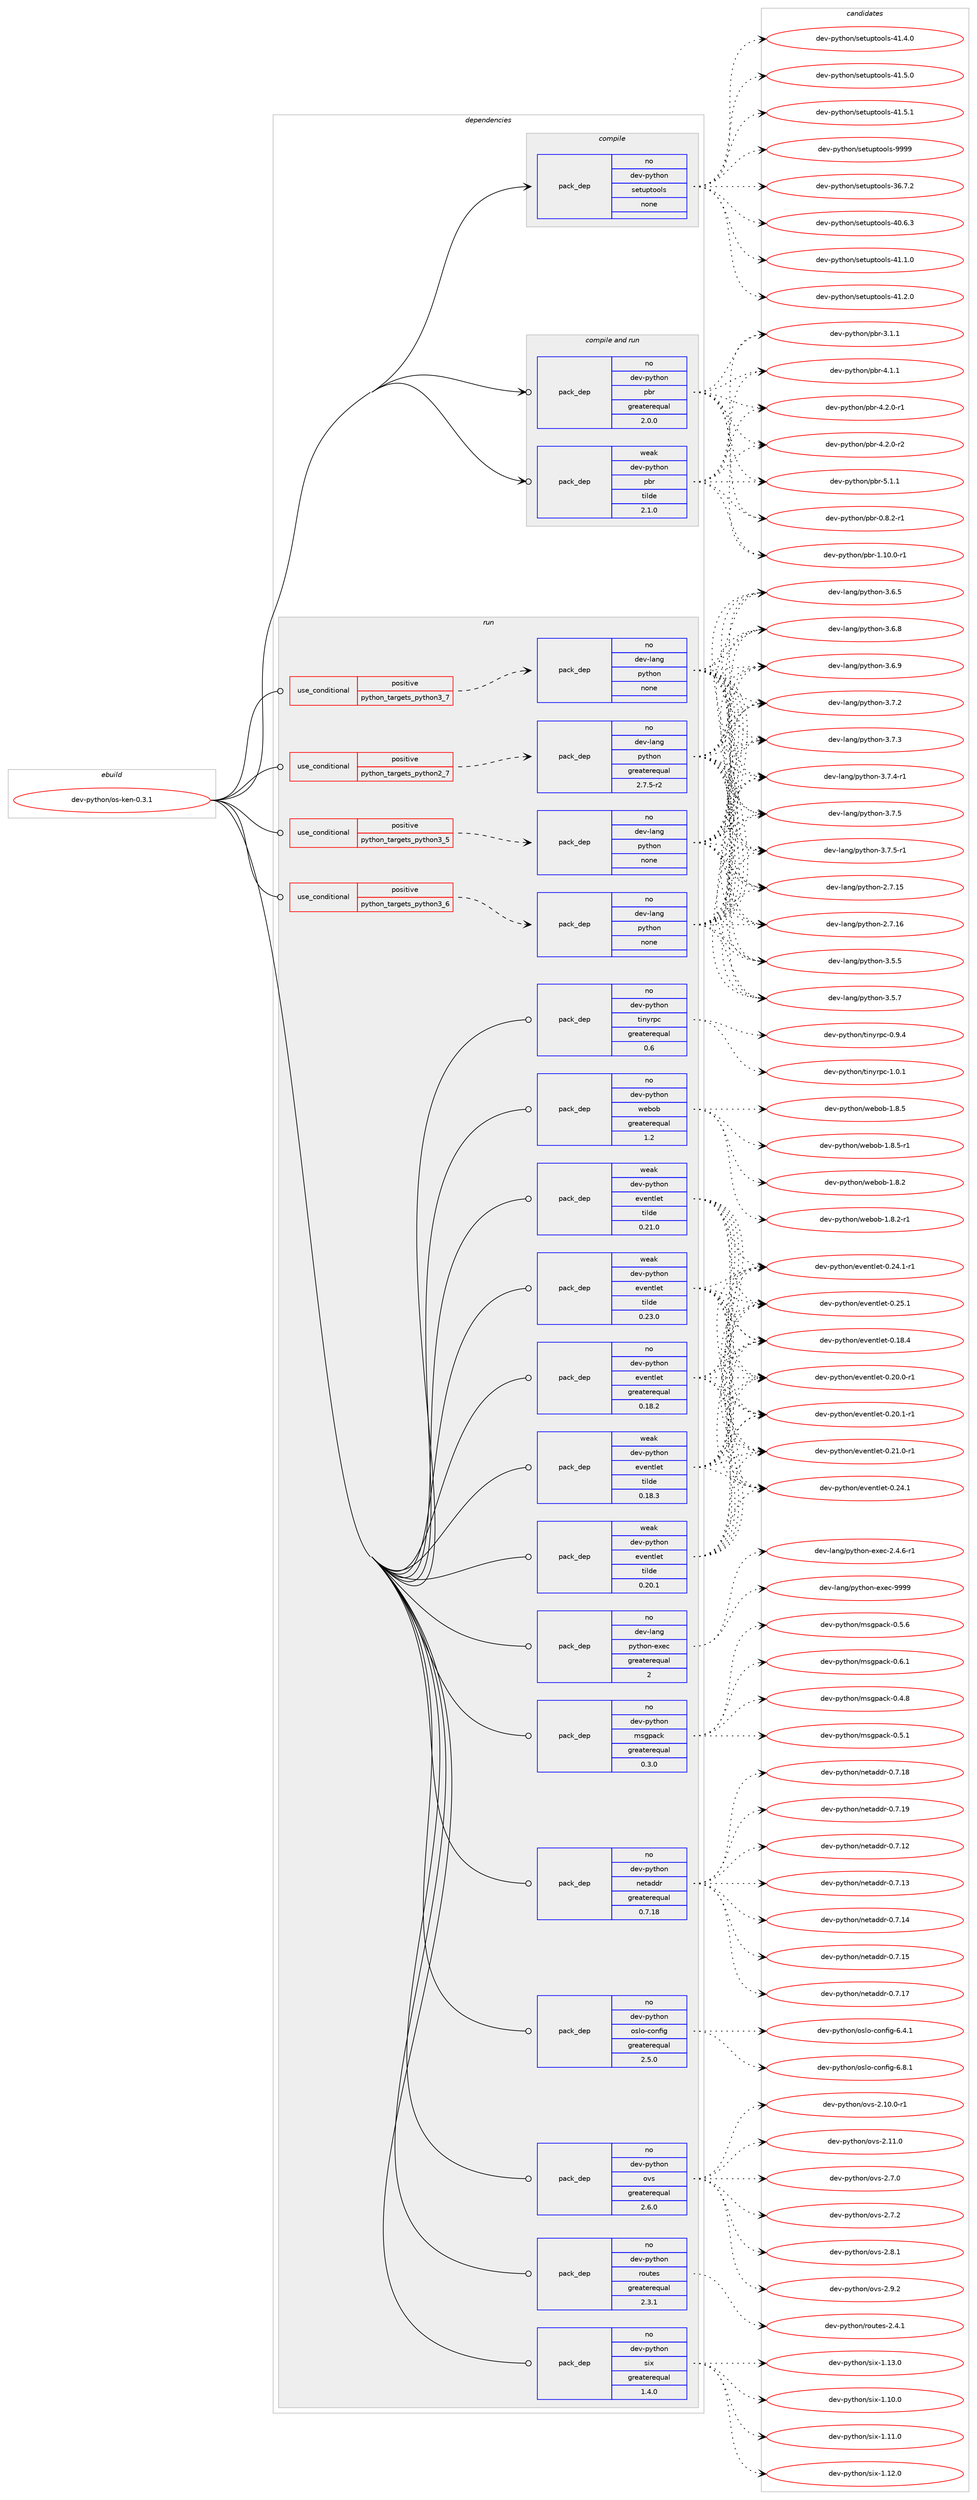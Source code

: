 digraph prolog {

# *************
# Graph options
# *************

newrank=true;
concentrate=true;
compound=true;
graph [rankdir=LR,fontname=Helvetica,fontsize=10,ranksep=1.5];#, ranksep=2.5, nodesep=0.2];
edge  [arrowhead=vee];
node  [fontname=Helvetica,fontsize=10];

# **********
# The ebuild
# **********

subgraph cluster_leftcol {
color=gray;
rank=same;
label=<<i>ebuild</i>>;
id [label="dev-python/os-ken-0.3.1", color=red, width=4, href="../dev-python/os-ken-0.3.1.svg"];
}

# ****************
# The dependencies
# ****************

subgraph cluster_midcol {
color=gray;
label=<<i>dependencies</i>>;
subgraph cluster_compile {
fillcolor="#eeeeee";
style=filled;
label=<<i>compile</i>>;
subgraph pack462774 {
dependency618218 [label=<<TABLE BORDER="0" CELLBORDER="1" CELLSPACING="0" CELLPADDING="4" WIDTH="220"><TR><TD ROWSPAN="6" CELLPADDING="30">pack_dep</TD></TR><TR><TD WIDTH="110">no</TD></TR><TR><TD>dev-python</TD></TR><TR><TD>setuptools</TD></TR><TR><TD>none</TD></TR><TR><TD></TD></TR></TABLE>>, shape=none, color=blue];
}
id:e -> dependency618218:w [weight=20,style="solid",arrowhead="vee"];
}
subgraph cluster_compileandrun {
fillcolor="#eeeeee";
style=filled;
label=<<i>compile and run</i>>;
subgraph pack462775 {
dependency618219 [label=<<TABLE BORDER="0" CELLBORDER="1" CELLSPACING="0" CELLPADDING="4" WIDTH="220"><TR><TD ROWSPAN="6" CELLPADDING="30">pack_dep</TD></TR><TR><TD WIDTH="110">no</TD></TR><TR><TD>dev-python</TD></TR><TR><TD>pbr</TD></TR><TR><TD>greaterequal</TD></TR><TR><TD>2.0.0</TD></TR></TABLE>>, shape=none, color=blue];
}
id:e -> dependency618219:w [weight=20,style="solid",arrowhead="odotvee"];
subgraph pack462776 {
dependency618220 [label=<<TABLE BORDER="0" CELLBORDER="1" CELLSPACING="0" CELLPADDING="4" WIDTH="220"><TR><TD ROWSPAN="6" CELLPADDING="30">pack_dep</TD></TR><TR><TD WIDTH="110">weak</TD></TR><TR><TD>dev-python</TD></TR><TR><TD>pbr</TD></TR><TR><TD>tilde</TD></TR><TR><TD>2.1.0</TD></TR></TABLE>>, shape=none, color=blue];
}
id:e -> dependency618220:w [weight=20,style="solid",arrowhead="odotvee"];
}
subgraph cluster_run {
fillcolor="#eeeeee";
style=filled;
label=<<i>run</i>>;
subgraph cond143636 {
dependency618221 [label=<<TABLE BORDER="0" CELLBORDER="1" CELLSPACING="0" CELLPADDING="4"><TR><TD ROWSPAN="3" CELLPADDING="10">use_conditional</TD></TR><TR><TD>positive</TD></TR><TR><TD>python_targets_python2_7</TD></TR></TABLE>>, shape=none, color=red];
subgraph pack462777 {
dependency618222 [label=<<TABLE BORDER="0" CELLBORDER="1" CELLSPACING="0" CELLPADDING="4" WIDTH="220"><TR><TD ROWSPAN="6" CELLPADDING="30">pack_dep</TD></TR><TR><TD WIDTH="110">no</TD></TR><TR><TD>dev-lang</TD></TR><TR><TD>python</TD></TR><TR><TD>greaterequal</TD></TR><TR><TD>2.7.5-r2</TD></TR></TABLE>>, shape=none, color=blue];
}
dependency618221:e -> dependency618222:w [weight=20,style="dashed",arrowhead="vee"];
}
id:e -> dependency618221:w [weight=20,style="solid",arrowhead="odot"];
subgraph cond143637 {
dependency618223 [label=<<TABLE BORDER="0" CELLBORDER="1" CELLSPACING="0" CELLPADDING="4"><TR><TD ROWSPAN="3" CELLPADDING="10">use_conditional</TD></TR><TR><TD>positive</TD></TR><TR><TD>python_targets_python3_5</TD></TR></TABLE>>, shape=none, color=red];
subgraph pack462778 {
dependency618224 [label=<<TABLE BORDER="0" CELLBORDER="1" CELLSPACING="0" CELLPADDING="4" WIDTH="220"><TR><TD ROWSPAN="6" CELLPADDING="30">pack_dep</TD></TR><TR><TD WIDTH="110">no</TD></TR><TR><TD>dev-lang</TD></TR><TR><TD>python</TD></TR><TR><TD>none</TD></TR><TR><TD></TD></TR></TABLE>>, shape=none, color=blue];
}
dependency618223:e -> dependency618224:w [weight=20,style="dashed",arrowhead="vee"];
}
id:e -> dependency618223:w [weight=20,style="solid",arrowhead="odot"];
subgraph cond143638 {
dependency618225 [label=<<TABLE BORDER="0" CELLBORDER="1" CELLSPACING="0" CELLPADDING="4"><TR><TD ROWSPAN="3" CELLPADDING="10">use_conditional</TD></TR><TR><TD>positive</TD></TR><TR><TD>python_targets_python3_6</TD></TR></TABLE>>, shape=none, color=red];
subgraph pack462779 {
dependency618226 [label=<<TABLE BORDER="0" CELLBORDER="1" CELLSPACING="0" CELLPADDING="4" WIDTH="220"><TR><TD ROWSPAN="6" CELLPADDING="30">pack_dep</TD></TR><TR><TD WIDTH="110">no</TD></TR><TR><TD>dev-lang</TD></TR><TR><TD>python</TD></TR><TR><TD>none</TD></TR><TR><TD></TD></TR></TABLE>>, shape=none, color=blue];
}
dependency618225:e -> dependency618226:w [weight=20,style="dashed",arrowhead="vee"];
}
id:e -> dependency618225:w [weight=20,style="solid",arrowhead="odot"];
subgraph cond143639 {
dependency618227 [label=<<TABLE BORDER="0" CELLBORDER="1" CELLSPACING="0" CELLPADDING="4"><TR><TD ROWSPAN="3" CELLPADDING="10">use_conditional</TD></TR><TR><TD>positive</TD></TR><TR><TD>python_targets_python3_7</TD></TR></TABLE>>, shape=none, color=red];
subgraph pack462780 {
dependency618228 [label=<<TABLE BORDER="0" CELLBORDER="1" CELLSPACING="0" CELLPADDING="4" WIDTH="220"><TR><TD ROWSPAN="6" CELLPADDING="30">pack_dep</TD></TR><TR><TD WIDTH="110">no</TD></TR><TR><TD>dev-lang</TD></TR><TR><TD>python</TD></TR><TR><TD>none</TD></TR><TR><TD></TD></TR></TABLE>>, shape=none, color=blue];
}
dependency618227:e -> dependency618228:w [weight=20,style="dashed",arrowhead="vee"];
}
id:e -> dependency618227:w [weight=20,style="solid",arrowhead="odot"];
subgraph pack462781 {
dependency618229 [label=<<TABLE BORDER="0" CELLBORDER="1" CELLSPACING="0" CELLPADDING="4" WIDTH="220"><TR><TD ROWSPAN="6" CELLPADDING="30">pack_dep</TD></TR><TR><TD WIDTH="110">no</TD></TR><TR><TD>dev-lang</TD></TR><TR><TD>python-exec</TD></TR><TR><TD>greaterequal</TD></TR><TR><TD>2</TD></TR></TABLE>>, shape=none, color=blue];
}
id:e -> dependency618229:w [weight=20,style="solid",arrowhead="odot"];
subgraph pack462782 {
dependency618230 [label=<<TABLE BORDER="0" CELLBORDER="1" CELLSPACING="0" CELLPADDING="4" WIDTH="220"><TR><TD ROWSPAN="6" CELLPADDING="30">pack_dep</TD></TR><TR><TD WIDTH="110">no</TD></TR><TR><TD>dev-python</TD></TR><TR><TD>eventlet</TD></TR><TR><TD>greaterequal</TD></TR><TR><TD>0.18.2</TD></TR></TABLE>>, shape=none, color=blue];
}
id:e -> dependency618230:w [weight=20,style="solid",arrowhead="odot"];
subgraph pack462783 {
dependency618231 [label=<<TABLE BORDER="0" CELLBORDER="1" CELLSPACING="0" CELLPADDING="4" WIDTH="220"><TR><TD ROWSPAN="6" CELLPADDING="30">pack_dep</TD></TR><TR><TD WIDTH="110">no</TD></TR><TR><TD>dev-python</TD></TR><TR><TD>msgpack</TD></TR><TR><TD>greaterequal</TD></TR><TR><TD>0.3.0</TD></TR></TABLE>>, shape=none, color=blue];
}
id:e -> dependency618231:w [weight=20,style="solid",arrowhead="odot"];
subgraph pack462784 {
dependency618232 [label=<<TABLE BORDER="0" CELLBORDER="1" CELLSPACING="0" CELLPADDING="4" WIDTH="220"><TR><TD ROWSPAN="6" CELLPADDING="30">pack_dep</TD></TR><TR><TD WIDTH="110">no</TD></TR><TR><TD>dev-python</TD></TR><TR><TD>netaddr</TD></TR><TR><TD>greaterequal</TD></TR><TR><TD>0.7.18</TD></TR></TABLE>>, shape=none, color=blue];
}
id:e -> dependency618232:w [weight=20,style="solid",arrowhead="odot"];
subgraph pack462785 {
dependency618233 [label=<<TABLE BORDER="0" CELLBORDER="1" CELLSPACING="0" CELLPADDING="4" WIDTH="220"><TR><TD ROWSPAN="6" CELLPADDING="30">pack_dep</TD></TR><TR><TD WIDTH="110">no</TD></TR><TR><TD>dev-python</TD></TR><TR><TD>oslo-config</TD></TR><TR><TD>greaterequal</TD></TR><TR><TD>2.5.0</TD></TR></TABLE>>, shape=none, color=blue];
}
id:e -> dependency618233:w [weight=20,style="solid",arrowhead="odot"];
subgraph pack462786 {
dependency618234 [label=<<TABLE BORDER="0" CELLBORDER="1" CELLSPACING="0" CELLPADDING="4" WIDTH="220"><TR><TD ROWSPAN="6" CELLPADDING="30">pack_dep</TD></TR><TR><TD WIDTH="110">no</TD></TR><TR><TD>dev-python</TD></TR><TR><TD>ovs</TD></TR><TR><TD>greaterequal</TD></TR><TR><TD>2.6.0</TD></TR></TABLE>>, shape=none, color=blue];
}
id:e -> dependency618234:w [weight=20,style="solid",arrowhead="odot"];
subgraph pack462787 {
dependency618235 [label=<<TABLE BORDER="0" CELLBORDER="1" CELLSPACING="0" CELLPADDING="4" WIDTH="220"><TR><TD ROWSPAN="6" CELLPADDING="30">pack_dep</TD></TR><TR><TD WIDTH="110">no</TD></TR><TR><TD>dev-python</TD></TR><TR><TD>routes</TD></TR><TR><TD>greaterequal</TD></TR><TR><TD>2.3.1</TD></TR></TABLE>>, shape=none, color=blue];
}
id:e -> dependency618235:w [weight=20,style="solid",arrowhead="odot"];
subgraph pack462788 {
dependency618236 [label=<<TABLE BORDER="0" CELLBORDER="1" CELLSPACING="0" CELLPADDING="4" WIDTH="220"><TR><TD ROWSPAN="6" CELLPADDING="30">pack_dep</TD></TR><TR><TD WIDTH="110">no</TD></TR><TR><TD>dev-python</TD></TR><TR><TD>six</TD></TR><TR><TD>greaterequal</TD></TR><TR><TD>1.4.0</TD></TR></TABLE>>, shape=none, color=blue];
}
id:e -> dependency618236:w [weight=20,style="solid",arrowhead="odot"];
subgraph pack462789 {
dependency618237 [label=<<TABLE BORDER="0" CELLBORDER="1" CELLSPACING="0" CELLPADDING="4" WIDTH="220"><TR><TD ROWSPAN="6" CELLPADDING="30">pack_dep</TD></TR><TR><TD WIDTH="110">no</TD></TR><TR><TD>dev-python</TD></TR><TR><TD>tinyrpc</TD></TR><TR><TD>greaterequal</TD></TR><TR><TD>0.6</TD></TR></TABLE>>, shape=none, color=blue];
}
id:e -> dependency618237:w [weight=20,style="solid",arrowhead="odot"];
subgraph pack462790 {
dependency618238 [label=<<TABLE BORDER="0" CELLBORDER="1" CELLSPACING="0" CELLPADDING="4" WIDTH="220"><TR><TD ROWSPAN="6" CELLPADDING="30">pack_dep</TD></TR><TR><TD WIDTH="110">no</TD></TR><TR><TD>dev-python</TD></TR><TR><TD>webob</TD></TR><TR><TD>greaterequal</TD></TR><TR><TD>1.2</TD></TR></TABLE>>, shape=none, color=blue];
}
id:e -> dependency618238:w [weight=20,style="solid",arrowhead="odot"];
subgraph pack462791 {
dependency618239 [label=<<TABLE BORDER="0" CELLBORDER="1" CELLSPACING="0" CELLPADDING="4" WIDTH="220"><TR><TD ROWSPAN="6" CELLPADDING="30">pack_dep</TD></TR><TR><TD WIDTH="110">weak</TD></TR><TR><TD>dev-python</TD></TR><TR><TD>eventlet</TD></TR><TR><TD>tilde</TD></TR><TR><TD>0.18.3</TD></TR></TABLE>>, shape=none, color=blue];
}
id:e -> dependency618239:w [weight=20,style="solid",arrowhead="odot"];
subgraph pack462792 {
dependency618240 [label=<<TABLE BORDER="0" CELLBORDER="1" CELLSPACING="0" CELLPADDING="4" WIDTH="220"><TR><TD ROWSPAN="6" CELLPADDING="30">pack_dep</TD></TR><TR><TD WIDTH="110">weak</TD></TR><TR><TD>dev-python</TD></TR><TR><TD>eventlet</TD></TR><TR><TD>tilde</TD></TR><TR><TD>0.20.1</TD></TR></TABLE>>, shape=none, color=blue];
}
id:e -> dependency618240:w [weight=20,style="solid",arrowhead="odot"];
subgraph pack462793 {
dependency618241 [label=<<TABLE BORDER="0" CELLBORDER="1" CELLSPACING="0" CELLPADDING="4" WIDTH="220"><TR><TD ROWSPAN="6" CELLPADDING="30">pack_dep</TD></TR><TR><TD WIDTH="110">weak</TD></TR><TR><TD>dev-python</TD></TR><TR><TD>eventlet</TD></TR><TR><TD>tilde</TD></TR><TR><TD>0.21.0</TD></TR></TABLE>>, shape=none, color=blue];
}
id:e -> dependency618241:w [weight=20,style="solid",arrowhead="odot"];
subgraph pack462794 {
dependency618242 [label=<<TABLE BORDER="0" CELLBORDER="1" CELLSPACING="0" CELLPADDING="4" WIDTH="220"><TR><TD ROWSPAN="6" CELLPADDING="30">pack_dep</TD></TR><TR><TD WIDTH="110">weak</TD></TR><TR><TD>dev-python</TD></TR><TR><TD>eventlet</TD></TR><TR><TD>tilde</TD></TR><TR><TD>0.23.0</TD></TR></TABLE>>, shape=none, color=blue];
}
id:e -> dependency618242:w [weight=20,style="solid",arrowhead="odot"];
}
}

# **************
# The candidates
# **************

subgraph cluster_choices {
rank=same;
color=gray;
label=<<i>candidates</i>>;

subgraph choice462774 {
color=black;
nodesep=1;
choice100101118451121211161041111104711510111611711211611111110811545515446554650 [label="dev-python/setuptools-36.7.2", color=red, width=4,href="../dev-python/setuptools-36.7.2.svg"];
choice100101118451121211161041111104711510111611711211611111110811545524846544651 [label="dev-python/setuptools-40.6.3", color=red, width=4,href="../dev-python/setuptools-40.6.3.svg"];
choice100101118451121211161041111104711510111611711211611111110811545524946494648 [label="dev-python/setuptools-41.1.0", color=red, width=4,href="../dev-python/setuptools-41.1.0.svg"];
choice100101118451121211161041111104711510111611711211611111110811545524946504648 [label="dev-python/setuptools-41.2.0", color=red, width=4,href="../dev-python/setuptools-41.2.0.svg"];
choice100101118451121211161041111104711510111611711211611111110811545524946524648 [label="dev-python/setuptools-41.4.0", color=red, width=4,href="../dev-python/setuptools-41.4.0.svg"];
choice100101118451121211161041111104711510111611711211611111110811545524946534648 [label="dev-python/setuptools-41.5.0", color=red, width=4,href="../dev-python/setuptools-41.5.0.svg"];
choice100101118451121211161041111104711510111611711211611111110811545524946534649 [label="dev-python/setuptools-41.5.1", color=red, width=4,href="../dev-python/setuptools-41.5.1.svg"];
choice10010111845112121116104111110471151011161171121161111111081154557575757 [label="dev-python/setuptools-9999", color=red, width=4,href="../dev-python/setuptools-9999.svg"];
dependency618218:e -> choice100101118451121211161041111104711510111611711211611111110811545515446554650:w [style=dotted,weight="100"];
dependency618218:e -> choice100101118451121211161041111104711510111611711211611111110811545524846544651:w [style=dotted,weight="100"];
dependency618218:e -> choice100101118451121211161041111104711510111611711211611111110811545524946494648:w [style=dotted,weight="100"];
dependency618218:e -> choice100101118451121211161041111104711510111611711211611111110811545524946504648:w [style=dotted,weight="100"];
dependency618218:e -> choice100101118451121211161041111104711510111611711211611111110811545524946524648:w [style=dotted,weight="100"];
dependency618218:e -> choice100101118451121211161041111104711510111611711211611111110811545524946534648:w [style=dotted,weight="100"];
dependency618218:e -> choice100101118451121211161041111104711510111611711211611111110811545524946534649:w [style=dotted,weight="100"];
dependency618218:e -> choice10010111845112121116104111110471151011161171121161111111081154557575757:w [style=dotted,weight="100"];
}
subgraph choice462775 {
color=black;
nodesep=1;
choice1001011184511212111610411111047112981144548465646504511449 [label="dev-python/pbr-0.8.2-r1", color=red, width=4,href="../dev-python/pbr-0.8.2-r1.svg"];
choice100101118451121211161041111104711298114454946494846484511449 [label="dev-python/pbr-1.10.0-r1", color=red, width=4,href="../dev-python/pbr-1.10.0-r1.svg"];
choice100101118451121211161041111104711298114455146494649 [label="dev-python/pbr-3.1.1", color=red, width=4,href="../dev-python/pbr-3.1.1.svg"];
choice100101118451121211161041111104711298114455246494649 [label="dev-python/pbr-4.1.1", color=red, width=4,href="../dev-python/pbr-4.1.1.svg"];
choice1001011184511212111610411111047112981144552465046484511449 [label="dev-python/pbr-4.2.0-r1", color=red, width=4,href="../dev-python/pbr-4.2.0-r1.svg"];
choice1001011184511212111610411111047112981144552465046484511450 [label="dev-python/pbr-4.2.0-r2", color=red, width=4,href="../dev-python/pbr-4.2.0-r2.svg"];
choice100101118451121211161041111104711298114455346494649 [label="dev-python/pbr-5.1.1", color=red, width=4,href="../dev-python/pbr-5.1.1.svg"];
dependency618219:e -> choice1001011184511212111610411111047112981144548465646504511449:w [style=dotted,weight="100"];
dependency618219:e -> choice100101118451121211161041111104711298114454946494846484511449:w [style=dotted,weight="100"];
dependency618219:e -> choice100101118451121211161041111104711298114455146494649:w [style=dotted,weight="100"];
dependency618219:e -> choice100101118451121211161041111104711298114455246494649:w [style=dotted,weight="100"];
dependency618219:e -> choice1001011184511212111610411111047112981144552465046484511449:w [style=dotted,weight="100"];
dependency618219:e -> choice1001011184511212111610411111047112981144552465046484511450:w [style=dotted,weight="100"];
dependency618219:e -> choice100101118451121211161041111104711298114455346494649:w [style=dotted,weight="100"];
}
subgraph choice462776 {
color=black;
nodesep=1;
choice1001011184511212111610411111047112981144548465646504511449 [label="dev-python/pbr-0.8.2-r1", color=red, width=4,href="../dev-python/pbr-0.8.2-r1.svg"];
choice100101118451121211161041111104711298114454946494846484511449 [label="dev-python/pbr-1.10.0-r1", color=red, width=4,href="../dev-python/pbr-1.10.0-r1.svg"];
choice100101118451121211161041111104711298114455146494649 [label="dev-python/pbr-3.1.1", color=red, width=4,href="../dev-python/pbr-3.1.1.svg"];
choice100101118451121211161041111104711298114455246494649 [label="dev-python/pbr-4.1.1", color=red, width=4,href="../dev-python/pbr-4.1.1.svg"];
choice1001011184511212111610411111047112981144552465046484511449 [label="dev-python/pbr-4.2.0-r1", color=red, width=4,href="../dev-python/pbr-4.2.0-r1.svg"];
choice1001011184511212111610411111047112981144552465046484511450 [label="dev-python/pbr-4.2.0-r2", color=red, width=4,href="../dev-python/pbr-4.2.0-r2.svg"];
choice100101118451121211161041111104711298114455346494649 [label="dev-python/pbr-5.1.1", color=red, width=4,href="../dev-python/pbr-5.1.1.svg"];
dependency618220:e -> choice1001011184511212111610411111047112981144548465646504511449:w [style=dotted,weight="100"];
dependency618220:e -> choice100101118451121211161041111104711298114454946494846484511449:w [style=dotted,weight="100"];
dependency618220:e -> choice100101118451121211161041111104711298114455146494649:w [style=dotted,weight="100"];
dependency618220:e -> choice100101118451121211161041111104711298114455246494649:w [style=dotted,weight="100"];
dependency618220:e -> choice1001011184511212111610411111047112981144552465046484511449:w [style=dotted,weight="100"];
dependency618220:e -> choice1001011184511212111610411111047112981144552465046484511450:w [style=dotted,weight="100"];
dependency618220:e -> choice100101118451121211161041111104711298114455346494649:w [style=dotted,weight="100"];
}
subgraph choice462777 {
color=black;
nodesep=1;
choice10010111845108971101034711212111610411111045504655464953 [label="dev-lang/python-2.7.15", color=red, width=4,href="../dev-lang/python-2.7.15.svg"];
choice10010111845108971101034711212111610411111045504655464954 [label="dev-lang/python-2.7.16", color=red, width=4,href="../dev-lang/python-2.7.16.svg"];
choice100101118451089711010347112121116104111110455146534653 [label="dev-lang/python-3.5.5", color=red, width=4,href="../dev-lang/python-3.5.5.svg"];
choice100101118451089711010347112121116104111110455146534655 [label="dev-lang/python-3.5.7", color=red, width=4,href="../dev-lang/python-3.5.7.svg"];
choice100101118451089711010347112121116104111110455146544653 [label="dev-lang/python-3.6.5", color=red, width=4,href="../dev-lang/python-3.6.5.svg"];
choice100101118451089711010347112121116104111110455146544656 [label="dev-lang/python-3.6.8", color=red, width=4,href="../dev-lang/python-3.6.8.svg"];
choice100101118451089711010347112121116104111110455146544657 [label="dev-lang/python-3.6.9", color=red, width=4,href="../dev-lang/python-3.6.9.svg"];
choice100101118451089711010347112121116104111110455146554650 [label="dev-lang/python-3.7.2", color=red, width=4,href="../dev-lang/python-3.7.2.svg"];
choice100101118451089711010347112121116104111110455146554651 [label="dev-lang/python-3.7.3", color=red, width=4,href="../dev-lang/python-3.7.3.svg"];
choice1001011184510897110103471121211161041111104551465546524511449 [label="dev-lang/python-3.7.4-r1", color=red, width=4,href="../dev-lang/python-3.7.4-r1.svg"];
choice100101118451089711010347112121116104111110455146554653 [label="dev-lang/python-3.7.5", color=red, width=4,href="../dev-lang/python-3.7.5.svg"];
choice1001011184510897110103471121211161041111104551465546534511449 [label="dev-lang/python-3.7.5-r1", color=red, width=4,href="../dev-lang/python-3.7.5-r1.svg"];
dependency618222:e -> choice10010111845108971101034711212111610411111045504655464953:w [style=dotted,weight="100"];
dependency618222:e -> choice10010111845108971101034711212111610411111045504655464954:w [style=dotted,weight="100"];
dependency618222:e -> choice100101118451089711010347112121116104111110455146534653:w [style=dotted,weight="100"];
dependency618222:e -> choice100101118451089711010347112121116104111110455146534655:w [style=dotted,weight="100"];
dependency618222:e -> choice100101118451089711010347112121116104111110455146544653:w [style=dotted,weight="100"];
dependency618222:e -> choice100101118451089711010347112121116104111110455146544656:w [style=dotted,weight="100"];
dependency618222:e -> choice100101118451089711010347112121116104111110455146544657:w [style=dotted,weight="100"];
dependency618222:e -> choice100101118451089711010347112121116104111110455146554650:w [style=dotted,weight="100"];
dependency618222:e -> choice100101118451089711010347112121116104111110455146554651:w [style=dotted,weight="100"];
dependency618222:e -> choice1001011184510897110103471121211161041111104551465546524511449:w [style=dotted,weight="100"];
dependency618222:e -> choice100101118451089711010347112121116104111110455146554653:w [style=dotted,weight="100"];
dependency618222:e -> choice1001011184510897110103471121211161041111104551465546534511449:w [style=dotted,weight="100"];
}
subgraph choice462778 {
color=black;
nodesep=1;
choice10010111845108971101034711212111610411111045504655464953 [label="dev-lang/python-2.7.15", color=red, width=4,href="../dev-lang/python-2.7.15.svg"];
choice10010111845108971101034711212111610411111045504655464954 [label="dev-lang/python-2.7.16", color=red, width=4,href="../dev-lang/python-2.7.16.svg"];
choice100101118451089711010347112121116104111110455146534653 [label="dev-lang/python-3.5.5", color=red, width=4,href="../dev-lang/python-3.5.5.svg"];
choice100101118451089711010347112121116104111110455146534655 [label="dev-lang/python-3.5.7", color=red, width=4,href="../dev-lang/python-3.5.7.svg"];
choice100101118451089711010347112121116104111110455146544653 [label="dev-lang/python-3.6.5", color=red, width=4,href="../dev-lang/python-3.6.5.svg"];
choice100101118451089711010347112121116104111110455146544656 [label="dev-lang/python-3.6.8", color=red, width=4,href="../dev-lang/python-3.6.8.svg"];
choice100101118451089711010347112121116104111110455146544657 [label="dev-lang/python-3.6.9", color=red, width=4,href="../dev-lang/python-3.6.9.svg"];
choice100101118451089711010347112121116104111110455146554650 [label="dev-lang/python-3.7.2", color=red, width=4,href="../dev-lang/python-3.7.2.svg"];
choice100101118451089711010347112121116104111110455146554651 [label="dev-lang/python-3.7.3", color=red, width=4,href="../dev-lang/python-3.7.3.svg"];
choice1001011184510897110103471121211161041111104551465546524511449 [label="dev-lang/python-3.7.4-r1", color=red, width=4,href="../dev-lang/python-3.7.4-r1.svg"];
choice100101118451089711010347112121116104111110455146554653 [label="dev-lang/python-3.7.5", color=red, width=4,href="../dev-lang/python-3.7.5.svg"];
choice1001011184510897110103471121211161041111104551465546534511449 [label="dev-lang/python-3.7.5-r1", color=red, width=4,href="../dev-lang/python-3.7.5-r1.svg"];
dependency618224:e -> choice10010111845108971101034711212111610411111045504655464953:w [style=dotted,weight="100"];
dependency618224:e -> choice10010111845108971101034711212111610411111045504655464954:w [style=dotted,weight="100"];
dependency618224:e -> choice100101118451089711010347112121116104111110455146534653:w [style=dotted,weight="100"];
dependency618224:e -> choice100101118451089711010347112121116104111110455146534655:w [style=dotted,weight="100"];
dependency618224:e -> choice100101118451089711010347112121116104111110455146544653:w [style=dotted,weight="100"];
dependency618224:e -> choice100101118451089711010347112121116104111110455146544656:w [style=dotted,weight="100"];
dependency618224:e -> choice100101118451089711010347112121116104111110455146544657:w [style=dotted,weight="100"];
dependency618224:e -> choice100101118451089711010347112121116104111110455146554650:w [style=dotted,weight="100"];
dependency618224:e -> choice100101118451089711010347112121116104111110455146554651:w [style=dotted,weight="100"];
dependency618224:e -> choice1001011184510897110103471121211161041111104551465546524511449:w [style=dotted,weight="100"];
dependency618224:e -> choice100101118451089711010347112121116104111110455146554653:w [style=dotted,weight="100"];
dependency618224:e -> choice1001011184510897110103471121211161041111104551465546534511449:w [style=dotted,weight="100"];
}
subgraph choice462779 {
color=black;
nodesep=1;
choice10010111845108971101034711212111610411111045504655464953 [label="dev-lang/python-2.7.15", color=red, width=4,href="../dev-lang/python-2.7.15.svg"];
choice10010111845108971101034711212111610411111045504655464954 [label="dev-lang/python-2.7.16", color=red, width=4,href="../dev-lang/python-2.7.16.svg"];
choice100101118451089711010347112121116104111110455146534653 [label="dev-lang/python-3.5.5", color=red, width=4,href="../dev-lang/python-3.5.5.svg"];
choice100101118451089711010347112121116104111110455146534655 [label="dev-lang/python-3.5.7", color=red, width=4,href="../dev-lang/python-3.5.7.svg"];
choice100101118451089711010347112121116104111110455146544653 [label="dev-lang/python-3.6.5", color=red, width=4,href="../dev-lang/python-3.6.5.svg"];
choice100101118451089711010347112121116104111110455146544656 [label="dev-lang/python-3.6.8", color=red, width=4,href="../dev-lang/python-3.6.8.svg"];
choice100101118451089711010347112121116104111110455146544657 [label="dev-lang/python-3.6.9", color=red, width=4,href="../dev-lang/python-3.6.9.svg"];
choice100101118451089711010347112121116104111110455146554650 [label="dev-lang/python-3.7.2", color=red, width=4,href="../dev-lang/python-3.7.2.svg"];
choice100101118451089711010347112121116104111110455146554651 [label="dev-lang/python-3.7.3", color=red, width=4,href="../dev-lang/python-3.7.3.svg"];
choice1001011184510897110103471121211161041111104551465546524511449 [label="dev-lang/python-3.7.4-r1", color=red, width=4,href="../dev-lang/python-3.7.4-r1.svg"];
choice100101118451089711010347112121116104111110455146554653 [label="dev-lang/python-3.7.5", color=red, width=4,href="../dev-lang/python-3.7.5.svg"];
choice1001011184510897110103471121211161041111104551465546534511449 [label="dev-lang/python-3.7.5-r1", color=red, width=4,href="../dev-lang/python-3.7.5-r1.svg"];
dependency618226:e -> choice10010111845108971101034711212111610411111045504655464953:w [style=dotted,weight="100"];
dependency618226:e -> choice10010111845108971101034711212111610411111045504655464954:w [style=dotted,weight="100"];
dependency618226:e -> choice100101118451089711010347112121116104111110455146534653:w [style=dotted,weight="100"];
dependency618226:e -> choice100101118451089711010347112121116104111110455146534655:w [style=dotted,weight="100"];
dependency618226:e -> choice100101118451089711010347112121116104111110455146544653:w [style=dotted,weight="100"];
dependency618226:e -> choice100101118451089711010347112121116104111110455146544656:w [style=dotted,weight="100"];
dependency618226:e -> choice100101118451089711010347112121116104111110455146544657:w [style=dotted,weight="100"];
dependency618226:e -> choice100101118451089711010347112121116104111110455146554650:w [style=dotted,weight="100"];
dependency618226:e -> choice100101118451089711010347112121116104111110455146554651:w [style=dotted,weight="100"];
dependency618226:e -> choice1001011184510897110103471121211161041111104551465546524511449:w [style=dotted,weight="100"];
dependency618226:e -> choice100101118451089711010347112121116104111110455146554653:w [style=dotted,weight="100"];
dependency618226:e -> choice1001011184510897110103471121211161041111104551465546534511449:w [style=dotted,weight="100"];
}
subgraph choice462780 {
color=black;
nodesep=1;
choice10010111845108971101034711212111610411111045504655464953 [label="dev-lang/python-2.7.15", color=red, width=4,href="../dev-lang/python-2.7.15.svg"];
choice10010111845108971101034711212111610411111045504655464954 [label="dev-lang/python-2.7.16", color=red, width=4,href="../dev-lang/python-2.7.16.svg"];
choice100101118451089711010347112121116104111110455146534653 [label="dev-lang/python-3.5.5", color=red, width=4,href="../dev-lang/python-3.5.5.svg"];
choice100101118451089711010347112121116104111110455146534655 [label="dev-lang/python-3.5.7", color=red, width=4,href="../dev-lang/python-3.5.7.svg"];
choice100101118451089711010347112121116104111110455146544653 [label="dev-lang/python-3.6.5", color=red, width=4,href="../dev-lang/python-3.6.5.svg"];
choice100101118451089711010347112121116104111110455146544656 [label="dev-lang/python-3.6.8", color=red, width=4,href="../dev-lang/python-3.6.8.svg"];
choice100101118451089711010347112121116104111110455146544657 [label="dev-lang/python-3.6.9", color=red, width=4,href="../dev-lang/python-3.6.9.svg"];
choice100101118451089711010347112121116104111110455146554650 [label="dev-lang/python-3.7.2", color=red, width=4,href="../dev-lang/python-3.7.2.svg"];
choice100101118451089711010347112121116104111110455146554651 [label="dev-lang/python-3.7.3", color=red, width=4,href="../dev-lang/python-3.7.3.svg"];
choice1001011184510897110103471121211161041111104551465546524511449 [label="dev-lang/python-3.7.4-r1", color=red, width=4,href="../dev-lang/python-3.7.4-r1.svg"];
choice100101118451089711010347112121116104111110455146554653 [label="dev-lang/python-3.7.5", color=red, width=4,href="../dev-lang/python-3.7.5.svg"];
choice1001011184510897110103471121211161041111104551465546534511449 [label="dev-lang/python-3.7.5-r1", color=red, width=4,href="../dev-lang/python-3.7.5-r1.svg"];
dependency618228:e -> choice10010111845108971101034711212111610411111045504655464953:w [style=dotted,weight="100"];
dependency618228:e -> choice10010111845108971101034711212111610411111045504655464954:w [style=dotted,weight="100"];
dependency618228:e -> choice100101118451089711010347112121116104111110455146534653:w [style=dotted,weight="100"];
dependency618228:e -> choice100101118451089711010347112121116104111110455146534655:w [style=dotted,weight="100"];
dependency618228:e -> choice100101118451089711010347112121116104111110455146544653:w [style=dotted,weight="100"];
dependency618228:e -> choice100101118451089711010347112121116104111110455146544656:w [style=dotted,weight="100"];
dependency618228:e -> choice100101118451089711010347112121116104111110455146544657:w [style=dotted,weight="100"];
dependency618228:e -> choice100101118451089711010347112121116104111110455146554650:w [style=dotted,weight="100"];
dependency618228:e -> choice100101118451089711010347112121116104111110455146554651:w [style=dotted,weight="100"];
dependency618228:e -> choice1001011184510897110103471121211161041111104551465546524511449:w [style=dotted,weight="100"];
dependency618228:e -> choice100101118451089711010347112121116104111110455146554653:w [style=dotted,weight="100"];
dependency618228:e -> choice1001011184510897110103471121211161041111104551465546534511449:w [style=dotted,weight="100"];
}
subgraph choice462781 {
color=black;
nodesep=1;
choice10010111845108971101034711212111610411111045101120101994550465246544511449 [label="dev-lang/python-exec-2.4.6-r1", color=red, width=4,href="../dev-lang/python-exec-2.4.6-r1.svg"];
choice10010111845108971101034711212111610411111045101120101994557575757 [label="dev-lang/python-exec-9999", color=red, width=4,href="../dev-lang/python-exec-9999.svg"];
dependency618229:e -> choice10010111845108971101034711212111610411111045101120101994550465246544511449:w [style=dotted,weight="100"];
dependency618229:e -> choice10010111845108971101034711212111610411111045101120101994557575757:w [style=dotted,weight="100"];
}
subgraph choice462782 {
color=black;
nodesep=1;
choice100101118451121211161041111104710111810111011610810111645484649564652 [label="dev-python/eventlet-0.18.4", color=red, width=4,href="../dev-python/eventlet-0.18.4.svg"];
choice1001011184511212111610411111047101118101110116108101116454846504846484511449 [label="dev-python/eventlet-0.20.0-r1", color=red, width=4,href="../dev-python/eventlet-0.20.0-r1.svg"];
choice1001011184511212111610411111047101118101110116108101116454846504846494511449 [label="dev-python/eventlet-0.20.1-r1", color=red, width=4,href="../dev-python/eventlet-0.20.1-r1.svg"];
choice1001011184511212111610411111047101118101110116108101116454846504946484511449 [label="dev-python/eventlet-0.21.0-r1", color=red, width=4,href="../dev-python/eventlet-0.21.0-r1.svg"];
choice100101118451121211161041111104710111810111011610810111645484650524649 [label="dev-python/eventlet-0.24.1", color=red, width=4,href="../dev-python/eventlet-0.24.1.svg"];
choice1001011184511212111610411111047101118101110116108101116454846505246494511449 [label="dev-python/eventlet-0.24.1-r1", color=red, width=4,href="../dev-python/eventlet-0.24.1-r1.svg"];
choice100101118451121211161041111104710111810111011610810111645484650534649 [label="dev-python/eventlet-0.25.1", color=red, width=4,href="../dev-python/eventlet-0.25.1.svg"];
dependency618230:e -> choice100101118451121211161041111104710111810111011610810111645484649564652:w [style=dotted,weight="100"];
dependency618230:e -> choice1001011184511212111610411111047101118101110116108101116454846504846484511449:w [style=dotted,weight="100"];
dependency618230:e -> choice1001011184511212111610411111047101118101110116108101116454846504846494511449:w [style=dotted,weight="100"];
dependency618230:e -> choice1001011184511212111610411111047101118101110116108101116454846504946484511449:w [style=dotted,weight="100"];
dependency618230:e -> choice100101118451121211161041111104710111810111011610810111645484650524649:w [style=dotted,weight="100"];
dependency618230:e -> choice1001011184511212111610411111047101118101110116108101116454846505246494511449:w [style=dotted,weight="100"];
dependency618230:e -> choice100101118451121211161041111104710111810111011610810111645484650534649:w [style=dotted,weight="100"];
}
subgraph choice462783 {
color=black;
nodesep=1;
choice10010111845112121116104111110471091151031129799107454846524656 [label="dev-python/msgpack-0.4.8", color=red, width=4,href="../dev-python/msgpack-0.4.8.svg"];
choice10010111845112121116104111110471091151031129799107454846534649 [label="dev-python/msgpack-0.5.1", color=red, width=4,href="../dev-python/msgpack-0.5.1.svg"];
choice10010111845112121116104111110471091151031129799107454846534654 [label="dev-python/msgpack-0.5.6", color=red, width=4,href="../dev-python/msgpack-0.5.6.svg"];
choice10010111845112121116104111110471091151031129799107454846544649 [label="dev-python/msgpack-0.6.1", color=red, width=4,href="../dev-python/msgpack-0.6.1.svg"];
dependency618231:e -> choice10010111845112121116104111110471091151031129799107454846524656:w [style=dotted,weight="100"];
dependency618231:e -> choice10010111845112121116104111110471091151031129799107454846534649:w [style=dotted,weight="100"];
dependency618231:e -> choice10010111845112121116104111110471091151031129799107454846534654:w [style=dotted,weight="100"];
dependency618231:e -> choice10010111845112121116104111110471091151031129799107454846544649:w [style=dotted,weight="100"];
}
subgraph choice462784 {
color=black;
nodesep=1;
choice10010111845112121116104111110471101011169710010011445484655464950 [label="dev-python/netaddr-0.7.12", color=red, width=4,href="../dev-python/netaddr-0.7.12.svg"];
choice10010111845112121116104111110471101011169710010011445484655464951 [label="dev-python/netaddr-0.7.13", color=red, width=4,href="../dev-python/netaddr-0.7.13.svg"];
choice10010111845112121116104111110471101011169710010011445484655464952 [label="dev-python/netaddr-0.7.14", color=red, width=4,href="../dev-python/netaddr-0.7.14.svg"];
choice10010111845112121116104111110471101011169710010011445484655464953 [label="dev-python/netaddr-0.7.15", color=red, width=4,href="../dev-python/netaddr-0.7.15.svg"];
choice10010111845112121116104111110471101011169710010011445484655464955 [label="dev-python/netaddr-0.7.17", color=red, width=4,href="../dev-python/netaddr-0.7.17.svg"];
choice10010111845112121116104111110471101011169710010011445484655464956 [label="dev-python/netaddr-0.7.18", color=red, width=4,href="../dev-python/netaddr-0.7.18.svg"];
choice10010111845112121116104111110471101011169710010011445484655464957 [label="dev-python/netaddr-0.7.19", color=red, width=4,href="../dev-python/netaddr-0.7.19.svg"];
dependency618232:e -> choice10010111845112121116104111110471101011169710010011445484655464950:w [style=dotted,weight="100"];
dependency618232:e -> choice10010111845112121116104111110471101011169710010011445484655464951:w [style=dotted,weight="100"];
dependency618232:e -> choice10010111845112121116104111110471101011169710010011445484655464952:w [style=dotted,weight="100"];
dependency618232:e -> choice10010111845112121116104111110471101011169710010011445484655464953:w [style=dotted,weight="100"];
dependency618232:e -> choice10010111845112121116104111110471101011169710010011445484655464955:w [style=dotted,weight="100"];
dependency618232:e -> choice10010111845112121116104111110471101011169710010011445484655464956:w [style=dotted,weight="100"];
dependency618232:e -> choice10010111845112121116104111110471101011169710010011445484655464957:w [style=dotted,weight="100"];
}
subgraph choice462785 {
color=black;
nodesep=1;
choice10010111845112121116104111110471111151081114599111110102105103455446524649 [label="dev-python/oslo-config-6.4.1", color=red, width=4,href="../dev-python/oslo-config-6.4.1.svg"];
choice10010111845112121116104111110471111151081114599111110102105103455446564649 [label="dev-python/oslo-config-6.8.1", color=red, width=4,href="../dev-python/oslo-config-6.8.1.svg"];
dependency618233:e -> choice10010111845112121116104111110471111151081114599111110102105103455446524649:w [style=dotted,weight="100"];
dependency618233:e -> choice10010111845112121116104111110471111151081114599111110102105103455446564649:w [style=dotted,weight="100"];
}
subgraph choice462786 {
color=black;
nodesep=1;
choice1001011184511212111610411111047111118115455046494846484511449 [label="dev-python/ovs-2.10.0-r1", color=red, width=4,href="../dev-python/ovs-2.10.0-r1.svg"];
choice100101118451121211161041111104711111811545504649494648 [label="dev-python/ovs-2.11.0", color=red, width=4,href="../dev-python/ovs-2.11.0.svg"];
choice1001011184511212111610411111047111118115455046554648 [label="dev-python/ovs-2.7.0", color=red, width=4,href="../dev-python/ovs-2.7.0.svg"];
choice1001011184511212111610411111047111118115455046554650 [label="dev-python/ovs-2.7.2", color=red, width=4,href="../dev-python/ovs-2.7.2.svg"];
choice1001011184511212111610411111047111118115455046564649 [label="dev-python/ovs-2.8.1", color=red, width=4,href="../dev-python/ovs-2.8.1.svg"];
choice1001011184511212111610411111047111118115455046574650 [label="dev-python/ovs-2.9.2", color=red, width=4,href="../dev-python/ovs-2.9.2.svg"];
dependency618234:e -> choice1001011184511212111610411111047111118115455046494846484511449:w [style=dotted,weight="100"];
dependency618234:e -> choice100101118451121211161041111104711111811545504649494648:w [style=dotted,weight="100"];
dependency618234:e -> choice1001011184511212111610411111047111118115455046554648:w [style=dotted,weight="100"];
dependency618234:e -> choice1001011184511212111610411111047111118115455046554650:w [style=dotted,weight="100"];
dependency618234:e -> choice1001011184511212111610411111047111118115455046564649:w [style=dotted,weight="100"];
dependency618234:e -> choice1001011184511212111610411111047111118115455046574650:w [style=dotted,weight="100"];
}
subgraph choice462787 {
color=black;
nodesep=1;
choice1001011184511212111610411111047114111117116101115455046524649 [label="dev-python/routes-2.4.1", color=red, width=4,href="../dev-python/routes-2.4.1.svg"];
dependency618235:e -> choice1001011184511212111610411111047114111117116101115455046524649:w [style=dotted,weight="100"];
}
subgraph choice462788 {
color=black;
nodesep=1;
choice100101118451121211161041111104711510512045494649484648 [label="dev-python/six-1.10.0", color=red, width=4,href="../dev-python/six-1.10.0.svg"];
choice100101118451121211161041111104711510512045494649494648 [label="dev-python/six-1.11.0", color=red, width=4,href="../dev-python/six-1.11.0.svg"];
choice100101118451121211161041111104711510512045494649504648 [label="dev-python/six-1.12.0", color=red, width=4,href="../dev-python/six-1.12.0.svg"];
choice100101118451121211161041111104711510512045494649514648 [label="dev-python/six-1.13.0", color=red, width=4,href="../dev-python/six-1.13.0.svg"];
dependency618236:e -> choice100101118451121211161041111104711510512045494649484648:w [style=dotted,weight="100"];
dependency618236:e -> choice100101118451121211161041111104711510512045494649494648:w [style=dotted,weight="100"];
dependency618236:e -> choice100101118451121211161041111104711510512045494649504648:w [style=dotted,weight="100"];
dependency618236:e -> choice100101118451121211161041111104711510512045494649514648:w [style=dotted,weight="100"];
}
subgraph choice462789 {
color=black;
nodesep=1;
choice100101118451121211161041111104711610511012111411299454846574652 [label="dev-python/tinyrpc-0.9.4", color=red, width=4,href="../dev-python/tinyrpc-0.9.4.svg"];
choice100101118451121211161041111104711610511012111411299454946484649 [label="dev-python/tinyrpc-1.0.1", color=red, width=4,href="../dev-python/tinyrpc-1.0.1.svg"];
dependency618237:e -> choice100101118451121211161041111104711610511012111411299454846574652:w [style=dotted,weight="100"];
dependency618237:e -> choice100101118451121211161041111104711610511012111411299454946484649:w [style=dotted,weight="100"];
}
subgraph choice462790 {
color=black;
nodesep=1;
choice10010111845112121116104111110471191019811198454946564650 [label="dev-python/webob-1.8.2", color=red, width=4,href="../dev-python/webob-1.8.2.svg"];
choice100101118451121211161041111104711910198111984549465646504511449 [label="dev-python/webob-1.8.2-r1", color=red, width=4,href="../dev-python/webob-1.8.2-r1.svg"];
choice10010111845112121116104111110471191019811198454946564653 [label="dev-python/webob-1.8.5", color=red, width=4,href="../dev-python/webob-1.8.5.svg"];
choice100101118451121211161041111104711910198111984549465646534511449 [label="dev-python/webob-1.8.5-r1", color=red, width=4,href="../dev-python/webob-1.8.5-r1.svg"];
dependency618238:e -> choice10010111845112121116104111110471191019811198454946564650:w [style=dotted,weight="100"];
dependency618238:e -> choice100101118451121211161041111104711910198111984549465646504511449:w [style=dotted,weight="100"];
dependency618238:e -> choice10010111845112121116104111110471191019811198454946564653:w [style=dotted,weight="100"];
dependency618238:e -> choice100101118451121211161041111104711910198111984549465646534511449:w [style=dotted,weight="100"];
}
subgraph choice462791 {
color=black;
nodesep=1;
choice100101118451121211161041111104710111810111011610810111645484649564652 [label="dev-python/eventlet-0.18.4", color=red, width=4,href="../dev-python/eventlet-0.18.4.svg"];
choice1001011184511212111610411111047101118101110116108101116454846504846484511449 [label="dev-python/eventlet-0.20.0-r1", color=red, width=4,href="../dev-python/eventlet-0.20.0-r1.svg"];
choice1001011184511212111610411111047101118101110116108101116454846504846494511449 [label="dev-python/eventlet-0.20.1-r1", color=red, width=4,href="../dev-python/eventlet-0.20.1-r1.svg"];
choice1001011184511212111610411111047101118101110116108101116454846504946484511449 [label="dev-python/eventlet-0.21.0-r1", color=red, width=4,href="../dev-python/eventlet-0.21.0-r1.svg"];
choice100101118451121211161041111104710111810111011610810111645484650524649 [label="dev-python/eventlet-0.24.1", color=red, width=4,href="../dev-python/eventlet-0.24.1.svg"];
choice1001011184511212111610411111047101118101110116108101116454846505246494511449 [label="dev-python/eventlet-0.24.1-r1", color=red, width=4,href="../dev-python/eventlet-0.24.1-r1.svg"];
choice100101118451121211161041111104710111810111011610810111645484650534649 [label="dev-python/eventlet-0.25.1", color=red, width=4,href="../dev-python/eventlet-0.25.1.svg"];
dependency618239:e -> choice100101118451121211161041111104710111810111011610810111645484649564652:w [style=dotted,weight="100"];
dependency618239:e -> choice1001011184511212111610411111047101118101110116108101116454846504846484511449:w [style=dotted,weight="100"];
dependency618239:e -> choice1001011184511212111610411111047101118101110116108101116454846504846494511449:w [style=dotted,weight="100"];
dependency618239:e -> choice1001011184511212111610411111047101118101110116108101116454846504946484511449:w [style=dotted,weight="100"];
dependency618239:e -> choice100101118451121211161041111104710111810111011610810111645484650524649:w [style=dotted,weight="100"];
dependency618239:e -> choice1001011184511212111610411111047101118101110116108101116454846505246494511449:w [style=dotted,weight="100"];
dependency618239:e -> choice100101118451121211161041111104710111810111011610810111645484650534649:w [style=dotted,weight="100"];
}
subgraph choice462792 {
color=black;
nodesep=1;
choice100101118451121211161041111104710111810111011610810111645484649564652 [label="dev-python/eventlet-0.18.4", color=red, width=4,href="../dev-python/eventlet-0.18.4.svg"];
choice1001011184511212111610411111047101118101110116108101116454846504846484511449 [label="dev-python/eventlet-0.20.0-r1", color=red, width=4,href="../dev-python/eventlet-0.20.0-r1.svg"];
choice1001011184511212111610411111047101118101110116108101116454846504846494511449 [label="dev-python/eventlet-0.20.1-r1", color=red, width=4,href="../dev-python/eventlet-0.20.1-r1.svg"];
choice1001011184511212111610411111047101118101110116108101116454846504946484511449 [label="dev-python/eventlet-0.21.0-r1", color=red, width=4,href="../dev-python/eventlet-0.21.0-r1.svg"];
choice100101118451121211161041111104710111810111011610810111645484650524649 [label="dev-python/eventlet-0.24.1", color=red, width=4,href="../dev-python/eventlet-0.24.1.svg"];
choice1001011184511212111610411111047101118101110116108101116454846505246494511449 [label="dev-python/eventlet-0.24.1-r1", color=red, width=4,href="../dev-python/eventlet-0.24.1-r1.svg"];
choice100101118451121211161041111104710111810111011610810111645484650534649 [label="dev-python/eventlet-0.25.1", color=red, width=4,href="../dev-python/eventlet-0.25.1.svg"];
dependency618240:e -> choice100101118451121211161041111104710111810111011610810111645484649564652:w [style=dotted,weight="100"];
dependency618240:e -> choice1001011184511212111610411111047101118101110116108101116454846504846484511449:w [style=dotted,weight="100"];
dependency618240:e -> choice1001011184511212111610411111047101118101110116108101116454846504846494511449:w [style=dotted,weight="100"];
dependency618240:e -> choice1001011184511212111610411111047101118101110116108101116454846504946484511449:w [style=dotted,weight="100"];
dependency618240:e -> choice100101118451121211161041111104710111810111011610810111645484650524649:w [style=dotted,weight="100"];
dependency618240:e -> choice1001011184511212111610411111047101118101110116108101116454846505246494511449:w [style=dotted,weight="100"];
dependency618240:e -> choice100101118451121211161041111104710111810111011610810111645484650534649:w [style=dotted,weight="100"];
}
subgraph choice462793 {
color=black;
nodesep=1;
choice100101118451121211161041111104710111810111011610810111645484649564652 [label="dev-python/eventlet-0.18.4", color=red, width=4,href="../dev-python/eventlet-0.18.4.svg"];
choice1001011184511212111610411111047101118101110116108101116454846504846484511449 [label="dev-python/eventlet-0.20.0-r1", color=red, width=4,href="../dev-python/eventlet-0.20.0-r1.svg"];
choice1001011184511212111610411111047101118101110116108101116454846504846494511449 [label="dev-python/eventlet-0.20.1-r1", color=red, width=4,href="../dev-python/eventlet-0.20.1-r1.svg"];
choice1001011184511212111610411111047101118101110116108101116454846504946484511449 [label="dev-python/eventlet-0.21.0-r1", color=red, width=4,href="../dev-python/eventlet-0.21.0-r1.svg"];
choice100101118451121211161041111104710111810111011610810111645484650524649 [label="dev-python/eventlet-0.24.1", color=red, width=4,href="../dev-python/eventlet-0.24.1.svg"];
choice1001011184511212111610411111047101118101110116108101116454846505246494511449 [label="dev-python/eventlet-0.24.1-r1", color=red, width=4,href="../dev-python/eventlet-0.24.1-r1.svg"];
choice100101118451121211161041111104710111810111011610810111645484650534649 [label="dev-python/eventlet-0.25.1", color=red, width=4,href="../dev-python/eventlet-0.25.1.svg"];
dependency618241:e -> choice100101118451121211161041111104710111810111011610810111645484649564652:w [style=dotted,weight="100"];
dependency618241:e -> choice1001011184511212111610411111047101118101110116108101116454846504846484511449:w [style=dotted,weight="100"];
dependency618241:e -> choice1001011184511212111610411111047101118101110116108101116454846504846494511449:w [style=dotted,weight="100"];
dependency618241:e -> choice1001011184511212111610411111047101118101110116108101116454846504946484511449:w [style=dotted,weight="100"];
dependency618241:e -> choice100101118451121211161041111104710111810111011610810111645484650524649:w [style=dotted,weight="100"];
dependency618241:e -> choice1001011184511212111610411111047101118101110116108101116454846505246494511449:w [style=dotted,weight="100"];
dependency618241:e -> choice100101118451121211161041111104710111810111011610810111645484650534649:w [style=dotted,weight="100"];
}
subgraph choice462794 {
color=black;
nodesep=1;
choice100101118451121211161041111104710111810111011610810111645484649564652 [label="dev-python/eventlet-0.18.4", color=red, width=4,href="../dev-python/eventlet-0.18.4.svg"];
choice1001011184511212111610411111047101118101110116108101116454846504846484511449 [label="dev-python/eventlet-0.20.0-r1", color=red, width=4,href="../dev-python/eventlet-0.20.0-r1.svg"];
choice1001011184511212111610411111047101118101110116108101116454846504846494511449 [label="dev-python/eventlet-0.20.1-r1", color=red, width=4,href="../dev-python/eventlet-0.20.1-r1.svg"];
choice1001011184511212111610411111047101118101110116108101116454846504946484511449 [label="dev-python/eventlet-0.21.0-r1", color=red, width=4,href="../dev-python/eventlet-0.21.0-r1.svg"];
choice100101118451121211161041111104710111810111011610810111645484650524649 [label="dev-python/eventlet-0.24.1", color=red, width=4,href="../dev-python/eventlet-0.24.1.svg"];
choice1001011184511212111610411111047101118101110116108101116454846505246494511449 [label="dev-python/eventlet-0.24.1-r1", color=red, width=4,href="../dev-python/eventlet-0.24.1-r1.svg"];
choice100101118451121211161041111104710111810111011610810111645484650534649 [label="dev-python/eventlet-0.25.1", color=red, width=4,href="../dev-python/eventlet-0.25.1.svg"];
dependency618242:e -> choice100101118451121211161041111104710111810111011610810111645484649564652:w [style=dotted,weight="100"];
dependency618242:e -> choice1001011184511212111610411111047101118101110116108101116454846504846484511449:w [style=dotted,weight="100"];
dependency618242:e -> choice1001011184511212111610411111047101118101110116108101116454846504846494511449:w [style=dotted,weight="100"];
dependency618242:e -> choice1001011184511212111610411111047101118101110116108101116454846504946484511449:w [style=dotted,weight="100"];
dependency618242:e -> choice100101118451121211161041111104710111810111011610810111645484650524649:w [style=dotted,weight="100"];
dependency618242:e -> choice1001011184511212111610411111047101118101110116108101116454846505246494511449:w [style=dotted,weight="100"];
dependency618242:e -> choice100101118451121211161041111104710111810111011610810111645484650534649:w [style=dotted,weight="100"];
}
}

}
